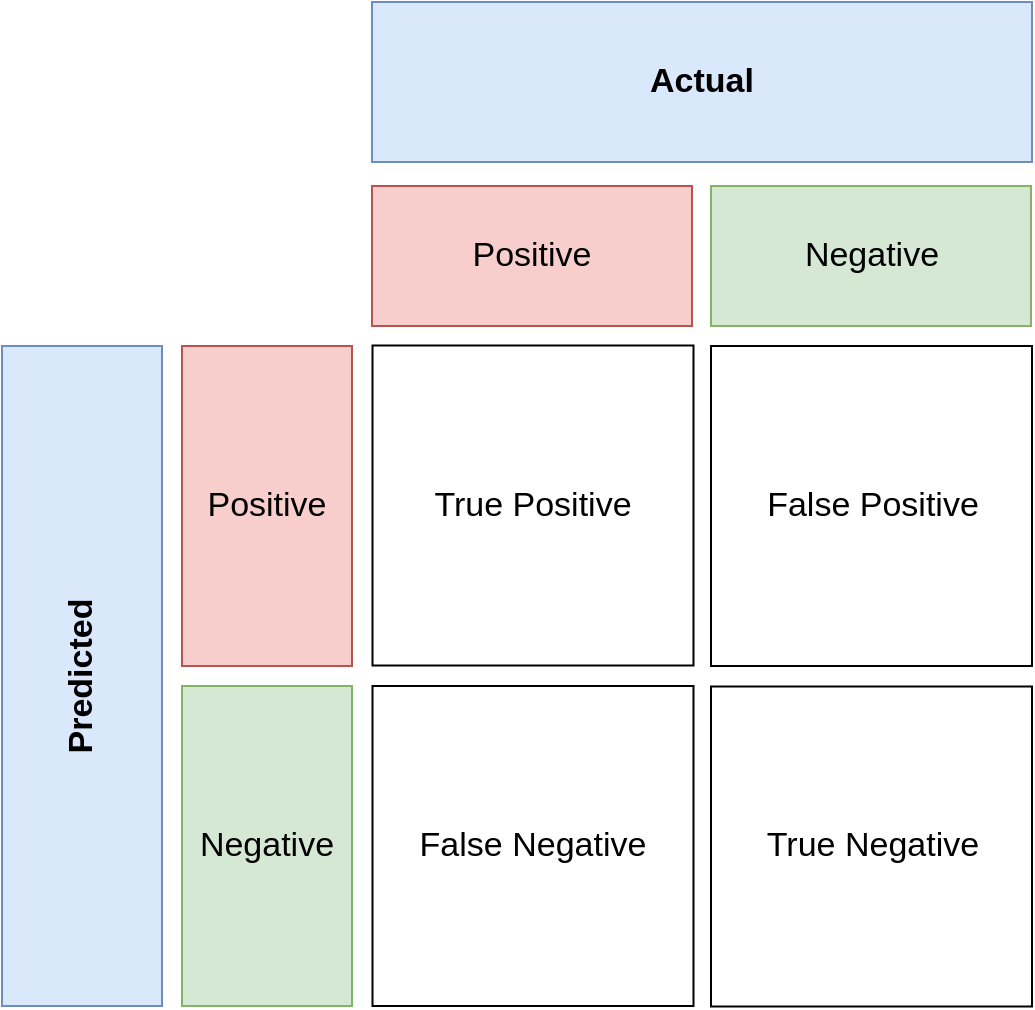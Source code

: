 <mxfile version="20.3.0" type="github">
  <diagram id="nbu8NWrzg5uCOUXVbXcM" name="第 1 页">
    <mxGraphModel dx="1233" dy="720" grid="1" gridSize="10" guides="1" tooltips="1" connect="1" arrows="1" fold="1" page="1" pageScale="1" pageWidth="1600" pageHeight="900" math="0" shadow="0">
      <root>
        <mxCell id="0" />
        <mxCell id="1" parent="0" />
        <mxCell id="c4mmXlDL5uG1y5Jo2u2W-1" value="&lt;b&gt;&lt;font style=&quot;font-size: 17px;&quot;&gt;Actual&lt;/font&gt;&lt;/b&gt;" style="rounded=0;whiteSpace=wrap;html=1;fillColor=#dae8fc;strokeColor=#6c8ebf;" vertex="1" parent="1">
          <mxGeometry x="640" y="78" width="330" height="80" as="geometry" />
        </mxCell>
        <mxCell id="c4mmXlDL5uG1y5Jo2u2W-2" value="&lt;b&gt;&lt;font style=&quot;font-size: 17px;&quot;&gt;Predicted&lt;/font&gt;&lt;/b&gt;" style="rounded=0;whiteSpace=wrap;html=1;rotation=-90;fillColor=#dae8fc;strokeColor=#6c8ebf;" vertex="1" parent="1">
          <mxGeometry x="330" y="375" width="330" height="80" as="geometry" />
        </mxCell>
        <mxCell id="c4mmXlDL5uG1y5Jo2u2W-3" value="Positive" style="rounded=0;whiteSpace=wrap;html=1;fontSize=17;fillColor=#f8cecc;strokeColor=#b85450;" vertex="1" parent="1">
          <mxGeometry x="545" y="250" width="85" height="160" as="geometry" />
        </mxCell>
        <mxCell id="c4mmXlDL5uG1y5Jo2u2W-5" value="Negative" style="rounded=0;whiteSpace=wrap;html=1;fontSize=17;fillColor=#d5e8d4;strokeColor=#82b366;" vertex="1" parent="1">
          <mxGeometry x="545" y="420" width="85" height="160" as="geometry" />
        </mxCell>
        <mxCell id="c4mmXlDL5uG1y5Jo2u2W-7" value="Positive" style="rounded=0;whiteSpace=wrap;html=1;fontSize=17;rotation=0;fillColor=#f8cecc;strokeColor=#b85450;" vertex="1" parent="1">
          <mxGeometry x="640" y="170" width="160" height="70" as="geometry" />
        </mxCell>
        <mxCell id="c4mmXlDL5uG1y5Jo2u2W-10" value="True Positive" style="rounded=0;whiteSpace=wrap;html=1;fontSize=17;rotation=0;" vertex="1" parent="1">
          <mxGeometry x="640.25" y="249.75" width="160.5" height="160" as="geometry" />
        </mxCell>
        <mxCell id="c4mmXlDL5uG1y5Jo2u2W-12" value="False Positive" style="rounded=0;whiteSpace=wrap;html=1;fontSize=17;rotation=0;" vertex="1" parent="1">
          <mxGeometry x="809.5" y="250" width="160.5" height="160" as="geometry" />
        </mxCell>
        <mxCell id="c4mmXlDL5uG1y5Jo2u2W-14" value="Negative" style="rounded=0;whiteSpace=wrap;html=1;fontSize=17;rotation=0;fillColor=#d5e8d4;strokeColor=#82b366;" vertex="1" parent="1">
          <mxGeometry x="809.5" y="170" width="160" height="70" as="geometry" />
        </mxCell>
        <mxCell id="c4mmXlDL5uG1y5Jo2u2W-15" value="False Negative" style="rounded=0;whiteSpace=wrap;html=1;fontSize=17;rotation=0;" vertex="1" parent="1">
          <mxGeometry x="640.25" y="420" width="160.5" height="160" as="geometry" />
        </mxCell>
        <mxCell id="c4mmXlDL5uG1y5Jo2u2W-16" value="True Negative" style="rounded=0;whiteSpace=wrap;html=1;fontSize=17;rotation=0;" vertex="1" parent="1">
          <mxGeometry x="809.5" y="420.25" width="160.5" height="160" as="geometry" />
        </mxCell>
      </root>
    </mxGraphModel>
  </diagram>
</mxfile>
